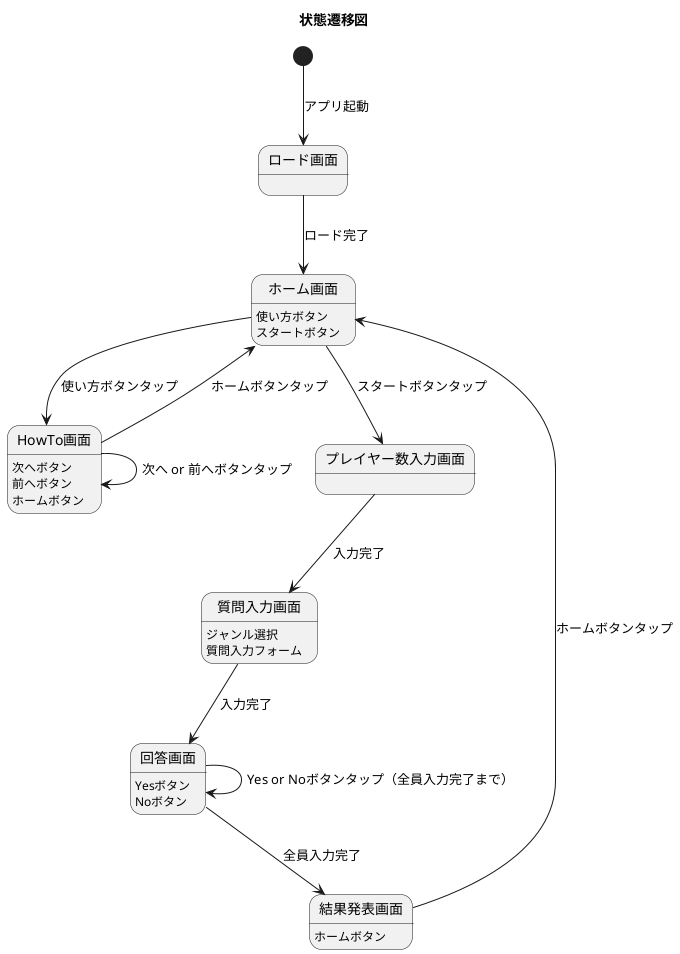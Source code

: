 @startuml

title 状態遷移図
skinparam shadowing false


state load as "ロード画面" 
state home as "ホーム画面" 
    home : 使い方ボタン
    home : スタートボタン

state howTo as "HowTo画面"
    howTo : 次へボタン
    howTo : 前へボタン
    howTo : ホームボタン

state players as "プレイヤー数入力画面"
state question as "質問入力画面"
    question : ジャンル選択
    question : 質問入力フォーム

state answer as "回答画面"
    answer : Yesボタン
    answer : Noボタン

state result as "結果発表画面"
    result : ホームボタン

[*] --> load : アプリ起動
load --> home : ロード完了
home --> howTo : 使い方ボタンタップ
howTo --> home : ホームボタンタップ
howTo --> howTo : 次へ or 前へボタンタップ
home --> players : スタートボタンタップ
players --> question : 入力完了
question --> answer : 入力完了
answer --> answer : Yes or Noボタンタップ（全員入力完了まで）
answer --> result : 全員入力完了
result --> home : ホームボタンタップ

@enduml
